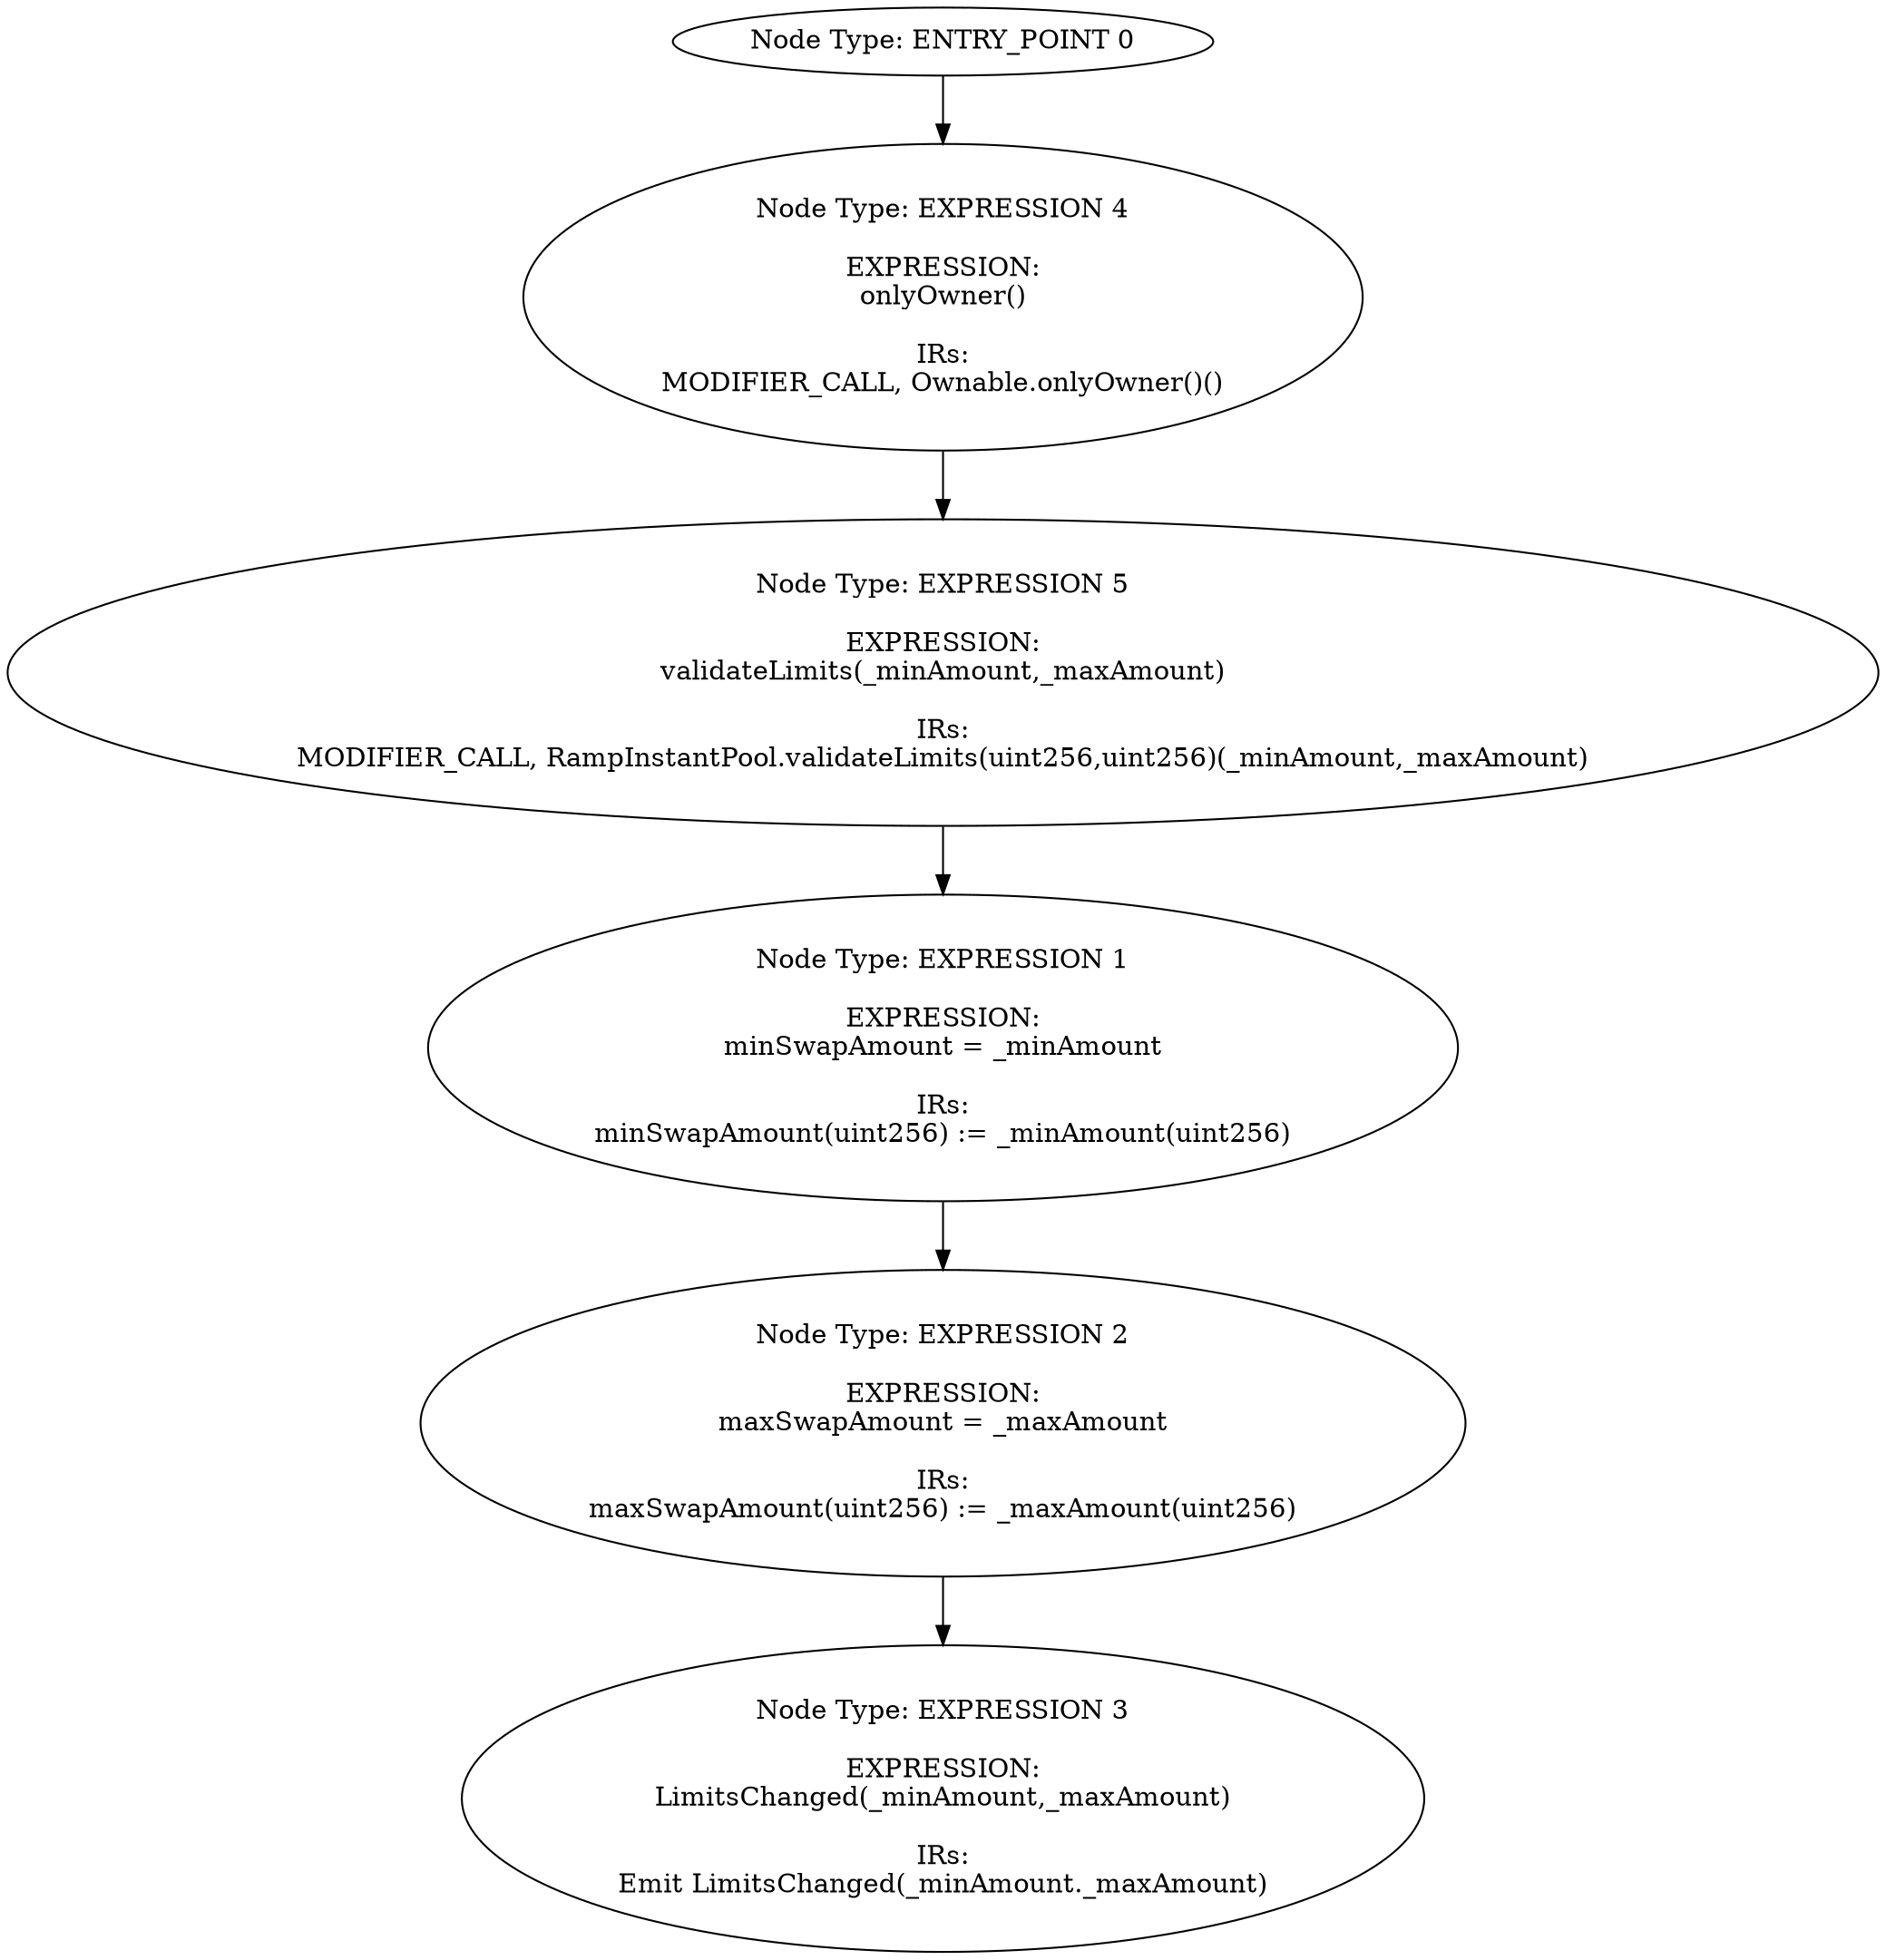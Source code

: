 digraph{
0[label="Node Type: ENTRY_POINT 0
"];
0->4;
1[label="Node Type: EXPRESSION 1

EXPRESSION:
minSwapAmount = _minAmount

IRs:
minSwapAmount(uint256) := _minAmount(uint256)"];
1->2;
2[label="Node Type: EXPRESSION 2

EXPRESSION:
maxSwapAmount = _maxAmount

IRs:
maxSwapAmount(uint256) := _maxAmount(uint256)"];
2->3;
3[label="Node Type: EXPRESSION 3

EXPRESSION:
LimitsChanged(_minAmount,_maxAmount)

IRs:
Emit LimitsChanged(_minAmount._maxAmount)"];
4[label="Node Type: EXPRESSION 4

EXPRESSION:
onlyOwner()

IRs:
MODIFIER_CALL, Ownable.onlyOwner()()"];
4->5;
5[label="Node Type: EXPRESSION 5

EXPRESSION:
validateLimits(_minAmount,_maxAmount)

IRs:
MODIFIER_CALL, RampInstantPool.validateLimits(uint256,uint256)(_minAmount,_maxAmount)"];
5->1;
}
